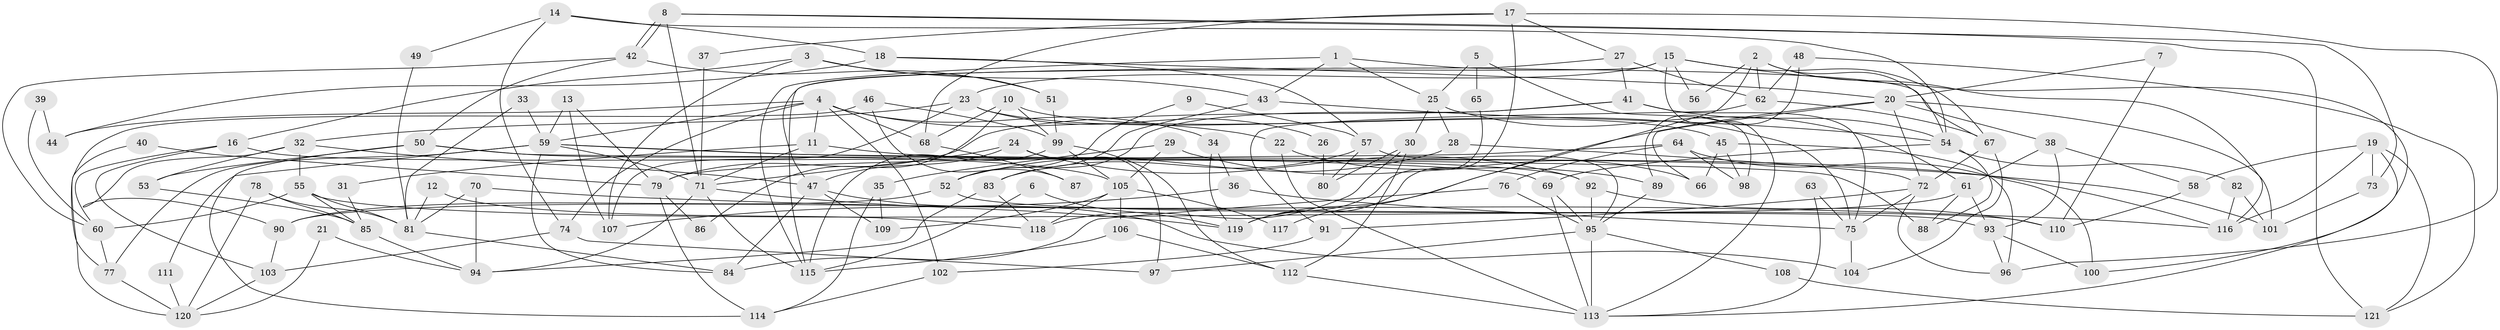 // Generated by graph-tools (version 1.1) at 2025/50/03/09/25 03:50:04]
// undirected, 121 vertices, 242 edges
graph export_dot {
graph [start="1"]
  node [color=gray90,style=filled];
  1;
  2;
  3;
  4;
  5;
  6;
  7;
  8;
  9;
  10;
  11;
  12;
  13;
  14;
  15;
  16;
  17;
  18;
  19;
  20;
  21;
  22;
  23;
  24;
  25;
  26;
  27;
  28;
  29;
  30;
  31;
  32;
  33;
  34;
  35;
  36;
  37;
  38;
  39;
  40;
  41;
  42;
  43;
  44;
  45;
  46;
  47;
  48;
  49;
  50;
  51;
  52;
  53;
  54;
  55;
  56;
  57;
  58;
  59;
  60;
  61;
  62;
  63;
  64;
  65;
  66;
  67;
  68;
  69;
  70;
  71;
  72;
  73;
  74;
  75;
  76;
  77;
  78;
  79;
  80;
  81;
  82;
  83;
  84;
  85;
  86;
  87;
  88;
  89;
  90;
  91;
  92;
  93;
  94;
  95;
  96;
  97;
  98;
  99;
  100;
  101;
  102;
  103;
  104;
  105;
  106;
  107;
  108;
  109;
  110;
  111;
  112;
  113;
  114;
  115;
  116;
  117;
  118;
  119;
  120;
  121;
  1 -- 43;
  1 -- 115;
  1 -- 25;
  1 -- 67;
  2 -- 116;
  2 -- 54;
  2 -- 56;
  2 -- 62;
  2 -- 117;
  3 -- 16;
  3 -- 107;
  3 -- 43;
  3 -- 51;
  4 -- 59;
  4 -- 22;
  4 -- 11;
  4 -- 34;
  4 -- 44;
  4 -- 68;
  4 -- 74;
  4 -- 102;
  5 -- 25;
  5 -- 98;
  5 -- 65;
  6 -- 119;
  6 -- 115;
  7 -- 110;
  7 -- 20;
  8 -- 71;
  8 -- 42;
  8 -- 42;
  8 -- 73;
  8 -- 121;
  9 -- 57;
  9 -- 52;
  10 -- 99;
  10 -- 68;
  10 -- 45;
  10 -- 86;
  11 -- 71;
  11 -- 31;
  11 -- 116;
  12 -- 118;
  12 -- 81;
  13 -- 107;
  13 -- 79;
  13 -- 59;
  14 -- 54;
  14 -- 18;
  14 -- 49;
  14 -- 74;
  15 -- 113;
  15 -- 115;
  15 -- 23;
  15 -- 56;
  15 -- 67;
  15 -- 100;
  16 -- 103;
  16 -- 60;
  16 -- 92;
  17 -- 96;
  17 -- 27;
  17 -- 37;
  17 -- 68;
  17 -- 119;
  18 -- 20;
  18 -- 57;
  18 -- 44;
  19 -- 58;
  19 -- 73;
  19 -- 113;
  19 -- 116;
  19 -- 121;
  20 -- 38;
  20 -- 119;
  20 -- 66;
  20 -- 72;
  20 -- 101;
  21 -- 94;
  21 -- 120;
  22 -- 113;
  22 -- 66;
  23 -- 75;
  23 -- 26;
  23 -- 32;
  23 -- 107;
  24 -- 92;
  24 -- 47;
  24 -- 71;
  24 -- 97;
  25 -- 28;
  25 -- 30;
  25 -- 61;
  26 -- 80;
  27 -- 62;
  27 -- 41;
  27 -- 47;
  28 -- 52;
  28 -- 72;
  29 -- 89;
  29 -- 105;
  29 -- 35;
  30 -- 112;
  30 -- 80;
  30 -- 118;
  31 -- 85;
  32 -- 47;
  32 -- 53;
  32 -- 55;
  32 -- 90;
  33 -- 81;
  33 -- 59;
  34 -- 119;
  34 -- 36;
  35 -- 114;
  35 -- 109;
  36 -- 75;
  36 -- 107;
  37 -- 71;
  38 -- 61;
  38 -- 93;
  38 -- 58;
  39 -- 60;
  39 -- 44;
  40 -- 79;
  40 -- 120;
  41 -- 75;
  41 -- 54;
  41 -- 79;
  41 -- 83;
  42 -- 51;
  42 -- 50;
  42 -- 60;
  43 -- 54;
  43 -- 52;
  45 -- 96;
  45 -- 66;
  45 -- 98;
  46 -- 99;
  46 -- 77;
  46 -- 87;
  47 -- 84;
  47 -- 104;
  47 -- 109;
  48 -- 121;
  48 -- 62;
  48 -- 89;
  49 -- 81;
  50 -- 105;
  50 -- 53;
  50 -- 88;
  50 -- 114;
  51 -- 99;
  52 -- 90;
  52 -- 93;
  53 -- 85;
  54 -- 88;
  54 -- 82;
  54 -- 69;
  55 -- 85;
  55 -- 60;
  55 -- 81;
  55 -- 110;
  57 -- 83;
  57 -- 95;
  57 -- 80;
  58 -- 110;
  59 -- 69;
  59 -- 71;
  59 -- 77;
  59 -- 84;
  59 -- 101;
  59 -- 111;
  60 -- 77;
  61 -- 93;
  61 -- 88;
  61 -- 90;
  62 -- 67;
  62 -- 91;
  63 -- 113;
  63 -- 75;
  64 -- 76;
  64 -- 79;
  64 -- 98;
  64 -- 100;
  65 -- 119;
  67 -- 72;
  67 -- 104;
  68 -- 87;
  69 -- 95;
  69 -- 113;
  70 -- 116;
  70 -- 81;
  70 -- 94;
  71 -- 94;
  71 -- 115;
  71 -- 119;
  72 -- 75;
  72 -- 91;
  72 -- 96;
  73 -- 101;
  74 -- 97;
  74 -- 103;
  75 -- 104;
  76 -- 84;
  76 -- 95;
  77 -- 120;
  78 -- 120;
  78 -- 85;
  78 -- 81;
  79 -- 114;
  79 -- 86;
  81 -- 84;
  82 -- 116;
  82 -- 101;
  83 -- 94;
  83 -- 118;
  85 -- 94;
  89 -- 95;
  90 -- 103;
  91 -- 102;
  92 -- 95;
  92 -- 110;
  93 -- 100;
  93 -- 96;
  95 -- 113;
  95 -- 97;
  95 -- 108;
  99 -- 115;
  99 -- 105;
  99 -- 112;
  102 -- 114;
  103 -- 120;
  105 -- 118;
  105 -- 109;
  105 -- 106;
  105 -- 117;
  106 -- 112;
  106 -- 115;
  108 -- 121;
  111 -- 120;
  112 -- 113;
}
